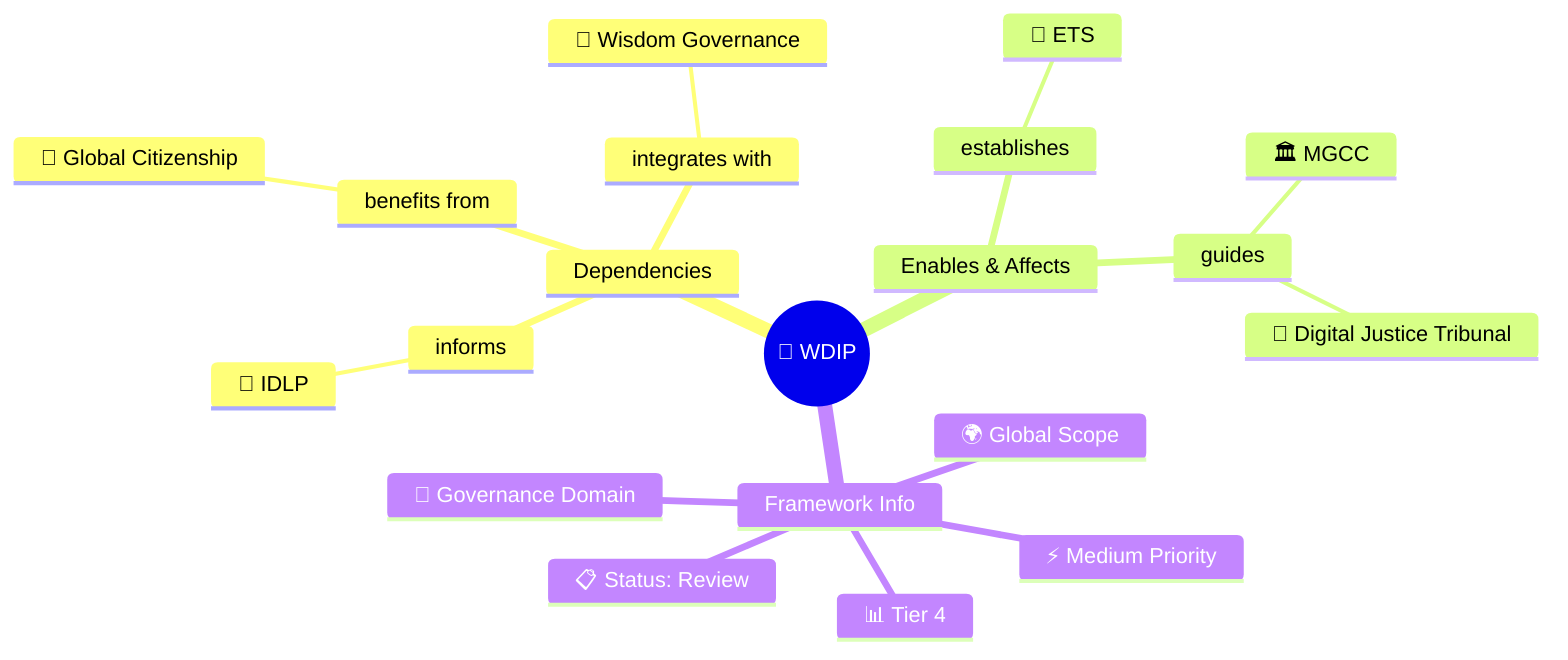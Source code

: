 mindmap
  root(("🧭 WDIP"))
    Dependencies
      informs
        🧘 IDLP
      benefits from
        🤝 Global Citizenship
      integrates with
        🦉 Wisdom Governance
    Enables & Affects
      establishes
        🔄 ETS
      guides
        🏛️ MGCC
        🏢 Digital Justice Tribunal
    Framework Info
      📊 Tier 4
      🎯 Governance Domain
      🌍 Global Scope
      ⚡ Medium Priority
      📋 Status: Review